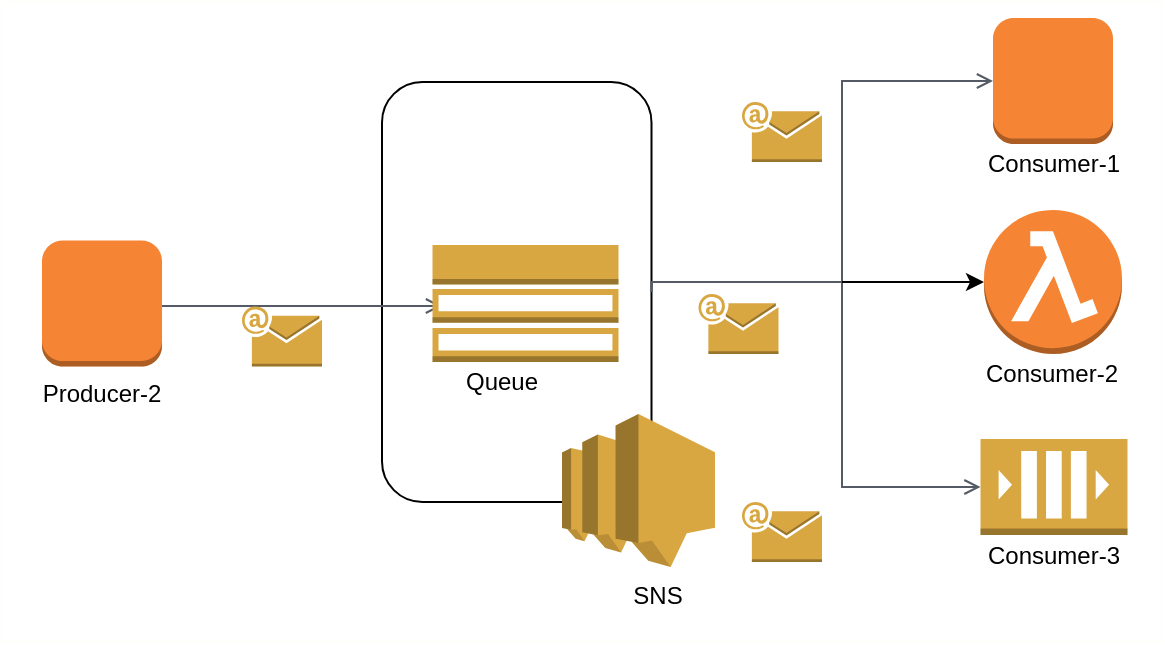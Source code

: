 <mxfile version="12.9.9" type="device"><diagram id="NvpqJBKRmjGPZKzPypbm" name="Page-1"><mxGraphModel dx="1055" dy="808" grid="1" gridSize="10" guides="1" tooltips="1" connect="1" arrows="1" fold="1" page="1" pageScale="1" pageWidth="1654" pageHeight="1169" math="0" shadow="0"><root><mxCell id="0"/><mxCell id="1" parent="0"/><mxCell id="FXB8UgUQol0CtkJiGUYg-52" value="" style="rounded=0;whiteSpace=wrap;html=1;strokeColor=#FEFFFA;" parent="1" vertex="1"><mxGeometry x="220" y="130" width="580" height="320" as="geometry"/></mxCell><mxCell id="FXB8UgUQol0CtkJiGUYg-37" value="" style="rounded=1;whiteSpace=wrap;html=1;" parent="1" vertex="1"><mxGeometry x="410" y="170" width="134.75" height="210" as="geometry"/></mxCell><mxCell id="FXB8UgUQol0CtkJiGUYg-34" value="Producer-2" style="text;html=1;strokeColor=none;fillColor=none;align=center;verticalAlign=middle;whiteSpace=wrap;rounded=0;" parent="1" vertex="1"><mxGeometry x="235" y="316" width="70" height="20" as="geometry"/></mxCell><mxCell id="FXB8UgUQol0CtkJiGUYg-38" value="" style="outlineConnect=0;dashed=0;verticalLabelPosition=bottom;verticalAlign=top;align=center;html=1;shape=mxgraph.aws3.instance;fillColor=#F58534;gradientColor=none;" parent="1" vertex="1"><mxGeometry x="715.5" y="138" width="60" height="63" as="geometry"/></mxCell><mxCell id="FXB8UgUQol0CtkJiGUYg-39" value="" style="outlineConnect=0;dashed=0;verticalLabelPosition=bottom;verticalAlign=top;align=center;html=1;shape=mxgraph.aws3.lambda_function;fillColor=#F58534;gradientColor=none;" parent="1" vertex="1"><mxGeometry x="711" y="234" width="69" height="72" as="geometry"/></mxCell><mxCell id="FXB8UgUQol0CtkJiGUYg-41" value="Consumer-1" style="text;html=1;strokeColor=none;fillColor=none;align=center;verticalAlign=middle;whiteSpace=wrap;rounded=0;" parent="1" vertex="1"><mxGeometry x="711" y="201" width="70" height="20" as="geometry"/></mxCell><mxCell id="FXB8UgUQol0CtkJiGUYg-42" value="Consumer-2" style="text;html=1;strokeColor=none;fillColor=none;align=center;verticalAlign=middle;whiteSpace=wrap;rounded=0;" parent="1" vertex="1"><mxGeometry x="710" y="306" width="70" height="20" as="geometry"/></mxCell><mxCell id="FXB8UgUQol0CtkJiGUYg-43" value="Consumer-3" style="text;html=1;strokeColor=none;fillColor=none;align=center;verticalAlign=middle;whiteSpace=wrap;rounded=0;" parent="1" vertex="1"><mxGeometry x="711" y="396.5" width="70" height="20" as="geometry"/></mxCell><mxCell id="FXB8UgUQol0CtkJiGUYg-45" value="" style="edgeStyle=orthogonalEdgeStyle;html=1;endArrow=open;elbow=vertical;startArrow=none;endFill=0;strokeColor=#545B64;rounded=0;" parent="1" edge="1"><mxGeometry width="100" relative="1" as="geometry"><mxPoint x="251.75" y="282" as="sourcePoint"/><mxPoint x="440" y="282" as="targetPoint"/><Array as="points"><mxPoint x="430" y="282"/></Array></mxGeometry></mxCell><mxCell id="FXB8UgUQol0CtkJiGUYg-47" value="" style="edgeStyle=orthogonalEdgeStyle;html=1;endArrow=open;elbow=vertical;startArrow=none;endFill=0;strokeColor=#545B64;rounded=0;exitX=1;exitY=0.5;exitDx=0;exitDy=0;entryX=0;entryY=0.5;entryDx=0;entryDy=0;entryPerimeter=0;" parent="1" source="FXB8UgUQol0CtkJiGUYg-37" target="FXB8UgUQol0CtkJiGUYg-38" edge="1"><mxGeometry width="100" relative="1" as="geometry"><mxPoint x="510" y="160" as="sourcePoint"/><mxPoint x="610" y="160" as="targetPoint"/><Array as="points"><mxPoint x="640" y="270"/><mxPoint x="640" y="170"/></Array></mxGeometry></mxCell><mxCell id="FXB8UgUQol0CtkJiGUYg-49" value="" style="edgeStyle=orthogonalEdgeStyle;html=1;endArrow=open;elbow=vertical;startArrow=none;endFill=0;strokeColor=#545B64;rounded=0;exitX=1;exitY=0.5;exitDx=0;exitDy=0;entryX=0;entryY=0.5;entryDx=0;entryDy=0;entryPerimeter=0;" parent="1" source="FXB8UgUQol0CtkJiGUYg-37" edge="1" target="FXB8UgUQol0CtkJiGUYg-61"><mxGeometry width="100" relative="1" as="geometry"><mxPoint x="510" y="160" as="sourcePoint"/><mxPoint x="715.5" y="446.25" as="targetPoint"/><Array as="points"><mxPoint x="640" y="270"/><mxPoint x="640" y="373"/></Array></mxGeometry></mxCell><mxCell id="FXB8UgUQol0CtkJiGUYg-50" value="Queue" style="text;html=1;strokeColor=none;fillColor=none;align=center;verticalAlign=middle;whiteSpace=wrap;rounded=0;" parent="1" vertex="1"><mxGeometry x="449.75" y="310" width="40" height="20" as="geometry"/></mxCell><mxCell id="FXB8UgUQol0CtkJiGUYg-51" value="SNS" style="text;html=1;strokeColor=none;fillColor=none;align=center;verticalAlign=middle;whiteSpace=wrap;rounded=0;" parent="1" vertex="1"><mxGeometry x="528.25" y="416.5" width="40" height="20" as="geometry"/></mxCell><mxCell id="FXB8UgUQol0CtkJiGUYg-53" value="" style="outlineConnect=0;dashed=0;verticalLabelPosition=bottom;verticalAlign=top;align=center;html=1;shape=mxgraph.aws3.sns;fillColor=#D9A741;gradientColor=none;" parent="1" vertex="1"><mxGeometry x="500" y="336" width="76.5" height="76.5" as="geometry"/></mxCell><mxCell id="FXB8UgUQol0CtkJiGUYg-54" value="" style="outlineConnect=0;dashed=0;verticalLabelPosition=bottom;verticalAlign=top;align=center;html=1;shape=mxgraph.aws3.topic_2;fillColor=#D9A741;gradientColor=none;" parent="1" vertex="1"><mxGeometry x="435.25" y="251.5" width="93" height="58.5" as="geometry"/></mxCell><mxCell id="FXB8UgUQol0CtkJiGUYg-55" value="" style="outlineConnect=0;dashed=0;verticalLabelPosition=bottom;verticalAlign=top;align=center;html=1;shape=mxgraph.aws3.instance;fillColor=#F58534;gradientColor=none;" parent="1" vertex="1"><mxGeometry x="240" y="249.25" width="60" height="63" as="geometry"/></mxCell><mxCell id="FXB8UgUQol0CtkJiGUYg-56" value="" style="outlineConnect=0;dashed=0;verticalLabelPosition=bottom;verticalAlign=top;align=center;html=1;shape=mxgraph.aws3.email;fillColor=#D9A741;gradientColor=none;" parent="1" vertex="1"><mxGeometry x="590" y="180" width="40" height="30" as="geometry"/></mxCell><mxCell id="FXB8UgUQol0CtkJiGUYg-57" value="" style="outlineConnect=0;dashed=0;verticalLabelPosition=bottom;verticalAlign=top;align=center;html=1;shape=mxgraph.aws3.email;fillColor=#D9A741;gradientColor=none;" parent="1" vertex="1"><mxGeometry x="340" y="282.25" width="40" height="30" as="geometry"/></mxCell><mxCell id="FXB8UgUQol0CtkJiGUYg-59" value="" style="outlineConnect=0;dashed=0;verticalLabelPosition=bottom;verticalAlign=top;align=center;html=1;shape=mxgraph.aws3.email;fillColor=#D9A741;gradientColor=none;" parent="1" vertex="1"><mxGeometry x="590" y="380" width="40" height="30" as="geometry"/></mxCell><mxCell id="FXB8UgUQol0CtkJiGUYg-60" value="" style="outlineConnect=0;dashed=0;verticalLabelPosition=bottom;verticalAlign=top;align=center;html=1;shape=mxgraph.aws3.email;fillColor=#D9A741;gradientColor=none;" parent="1" vertex="1"><mxGeometry x="568.25" y="276" width="40" height="30" as="geometry"/></mxCell><mxCell id="FXB8UgUQol0CtkJiGUYg-61" value="" style="outlineConnect=0;dashed=0;verticalLabelPosition=bottom;verticalAlign=top;align=center;html=1;shape=mxgraph.aws3.queue;fillColor=#D9A741;gradientColor=none;" parent="1" vertex="1"><mxGeometry x="709.25" y="348.5" width="73.5" height="48" as="geometry"/></mxCell><mxCell id="AR8UknIug1s01_CFFBnM-3" value="" style="endArrow=classic;html=1;entryX=0;entryY=0.5;entryDx=0;entryDy=0;entryPerimeter=0;" edge="1" parent="1" target="FXB8UgUQol0CtkJiGUYg-39"><mxGeometry width="50" height="50" relative="1" as="geometry"><mxPoint x="640" y="270" as="sourcePoint"/><mxPoint x="560" y="390" as="targetPoint"/></mxGeometry></mxCell></root></mxGraphModel></diagram></mxfile>